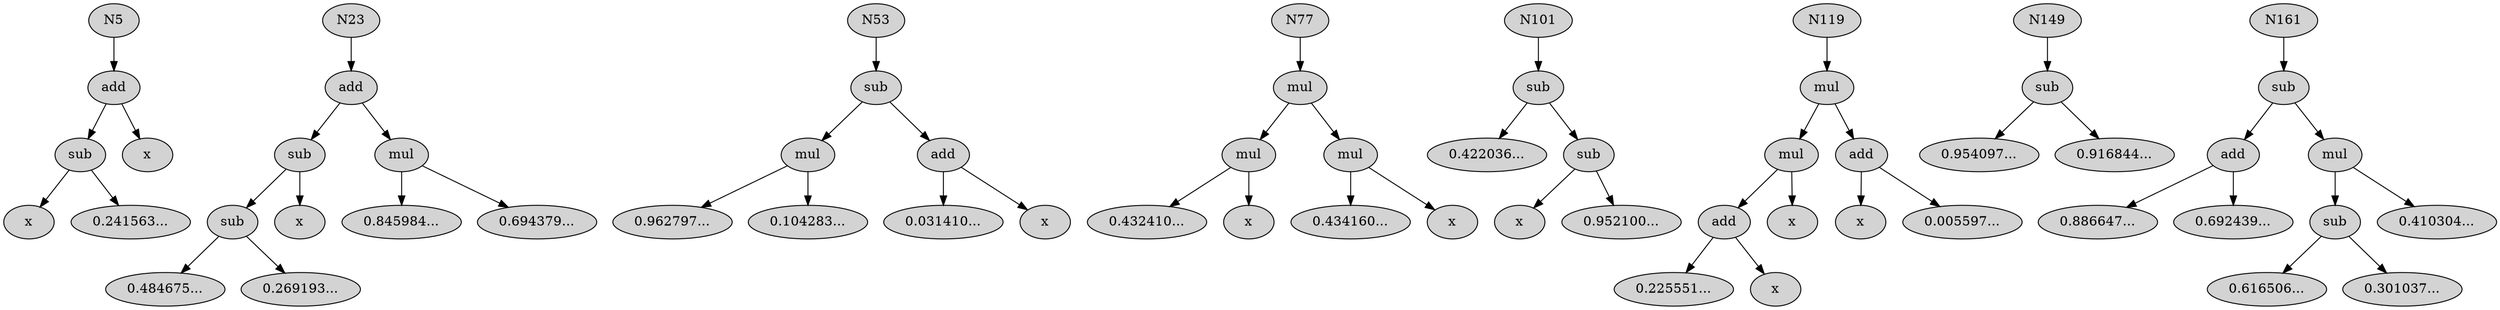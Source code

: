 digraph Population_0 {
N5[ style="filled"  label="N5"];
N5 -> N6;
N6[ style="filled"  label="add"];
N6 -> N11;
N11[ style="filled"  label="sub"];
N11 -> N14;
N14[ style="filled"  label="x"];
N11 -> N17;
N17[ style="filled"  label="0.241563..."];
N6 -> N22;
N22[ style="filled"  label="x"];

N23[ style="filled"  label="N23"];
N23 -> N24;
N24[ style="filled"  label="add"];
N24 -> N25;
N25[ style="filled"  label="sub"];
N25 -> N30;
N30[ style="filled"  label="sub"];
N30 -> N33;
N33[ style="filled"  label="0.484675..."];
N30 -> N36;
N36[ style="filled"  label="0.269193..."];
N25 -> N41;
N41[ style="filled"  label="x"];
N24 -> N42;
N42[ style="filled"  label="mul"];
N42 -> N47;
N47[ style="filled"  label="0.845984..."];
N42 -> N52;
N52[ style="filled"  label="0.694379..."];

N53[ style="filled"  label="N53"];
N53 -> N54;
N54[ style="filled"  label="sub"];
N54 -> N59;
N59[ style="filled"  label="mul"];
N59 -> N62;
N62[ style="filled"  label="0.962797..."];
N59 -> N65;
N65[ style="filled"  label="0.104283..."];
N54 -> N70;
N70[ style="filled"  label="add"];
N70 -> N73;
N73[ style="filled"  label="0.031410..."];
N70 -> N76;
N76[ style="filled"  label="x"];

N77[ style="filled"  label="N77"];
N77 -> N78;
N78[ style="filled"  label="mul"];
N78 -> N79;
N79[ style="filled"  label="mul"];
N79 -> N84;
N84[ style="filled"  label="0.432410..."];
N79 -> N89;
N89[ style="filled"  label="x"];
N78 -> N90;
N90[ style="filled"  label="mul"];
N90 -> N95;
N95[ style="filled"  label="0.434160..."];
N90 -> N100;
N100[ style="filled"  label="x"];

N101[ style="filled"  label="N101"];
N101 -> N102;
N102[ style="filled"  label="sub"];
N102 -> N107;
N107[ style="filled"  label="0.422036..."];
N102 -> N112;
N112[ style="filled"  label="sub"];
N112 -> N115;
N115[ style="filled"  label="x"];
N112 -> N118;
N118[ style="filled"  label="0.952100..."];

N119[ style="filled"  label="N119"];
N119 -> N120;
N120[ style="filled"  label="mul"];
N120 -> N121;
N121[ style="filled"  label="mul"];
N121 -> N126;
N126[ style="filled"  label="add"];
N126 -> N129;
N129[ style="filled"  label="0.225551..."];
N126 -> N132;
N132[ style="filled"  label="x"];
N121 -> N137;
N137[ style="filled"  label="x"];
N120 -> N138;
N138[ style="filled"  label="add"];
N138 -> N143;
N143[ style="filled"  label="x"];
N138 -> N148;
N148[ style="filled"  label="0.005597..."];

N149[ style="filled"  label="N149"];
N149 -> N150;
N150[ style="filled"  label="sub"];
N150 -> N155;
N155[ style="filled"  label="0.954097..."];
N150 -> N160;
N160[ style="filled"  label="0.916844..."];

N161[ style="filled"  label="N161"];
N161 -> N162;
N162[ style="filled"  label="sub"];
N162 -> N163;
N163[ style="filled"  label="add"];
N163 -> N168;
N168[ style="filled"  label="0.886647..."];
N163 -> N173;
N173[ style="filled"  label="0.692439..."];
N162 -> N174;
N174[ style="filled"  label="mul"];
N174 -> N179;
N179[ style="filled"  label="sub"];
N179 -> N182;
N182[ style="filled"  label="0.616506..."];
N179 -> N185;
N185[ style="filled"  label="0.301037..."];
N174 -> N190;
N190[ style="filled"  label="0.410304..."];

}
